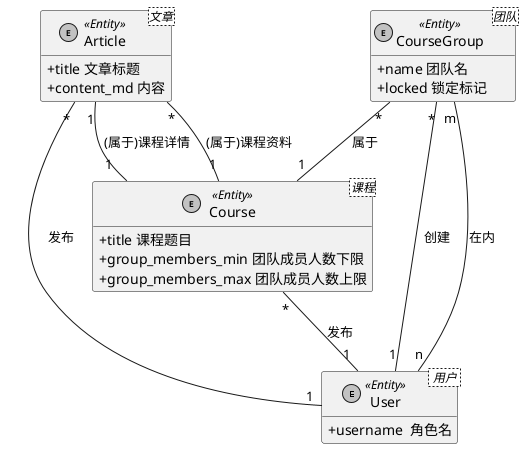 @startuml
'style options
skinparam monochrome true
skinparam circledCharacterRadius 9
skinparam circledCharacterFontSize 8
skinparam classAttributeIconSize 0
hide empty members

entity User < 用户 > << Entity >>{
    + username  角色名
}


entity Course <课程> << Entity >>{
    + title 课程题目
    + group_members_min 团队成员人数下限
    + group_members_max 团队成员人数上限
}

Course "*" -- "1" User: 发布

entity Article <文章> << Entity >>{
    + title 文章标题
    + content_md 内容
}

Article "1" -- "1" Course: (属于)课程详情
Article "*" -- "1" Course: (属于)课程资料
Article "*" -- "1" User: 发布

entity CourseGroup <团队> << Entity >>{
    + name 团队名
    + locked 锁定标记
}

CourseGroup "*" -- "1" User: 创建
CourseGroup "m" -- "n" User: 在内
CourseGroup "*" -- "1" Course: 属于

@enduml